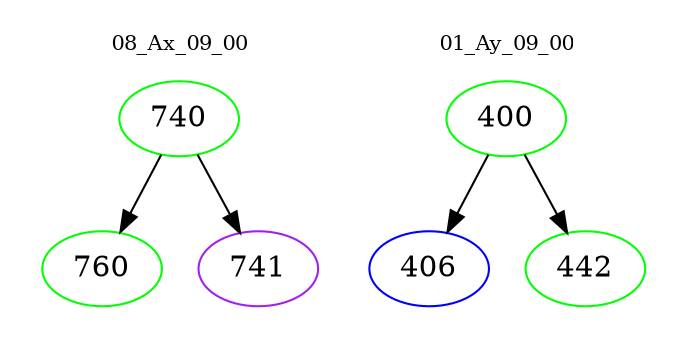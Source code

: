digraph{
subgraph cluster_0 {
color = white
label = "08_Ax_09_00";
fontsize=10;
T0_740 [label="740", color="green"]
T0_740 -> T0_760 [color="black"]
T0_760 [label="760", color="green"]
T0_740 -> T0_741 [color="black"]
T0_741 [label="741", color="purple"]
}
subgraph cluster_1 {
color = white
label = "01_Ay_09_00";
fontsize=10;
T1_400 [label="400", color="green"]
T1_400 -> T1_406 [color="black"]
T1_406 [label="406", color="blue"]
T1_400 -> T1_442 [color="black"]
T1_442 [label="442", color="green"]
}
}
